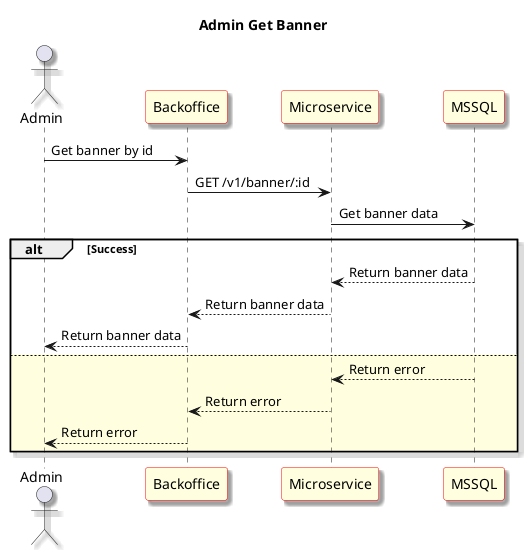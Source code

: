 @startuml Admin Get Banner
skinparam shadowing true
skinparam sequence {
	ParticipantBackgroundColor LightYellow
	ParticipantBorderColor red
}
Title: Admin Get Banner
actor "Admin" as User1
participant "Backoffice" as Frontend
participant "Microservice" as Microservice
participant "MSSQL" as Database

User1 -> Frontend: Get banner by id

Frontend -> Microservice: GET /v1/banner/:id

Microservice -> Database: Get banner data

alt Success

Database --> Microservice: Return banner data

Microservice --> Frontend: Return banner data

Frontend --> User1: Return banner data

else #LightYellow

Database --> Microservice: Return error

Microservice --> Frontend: Return error

Frontend --> User1: Return error

end

@enduml